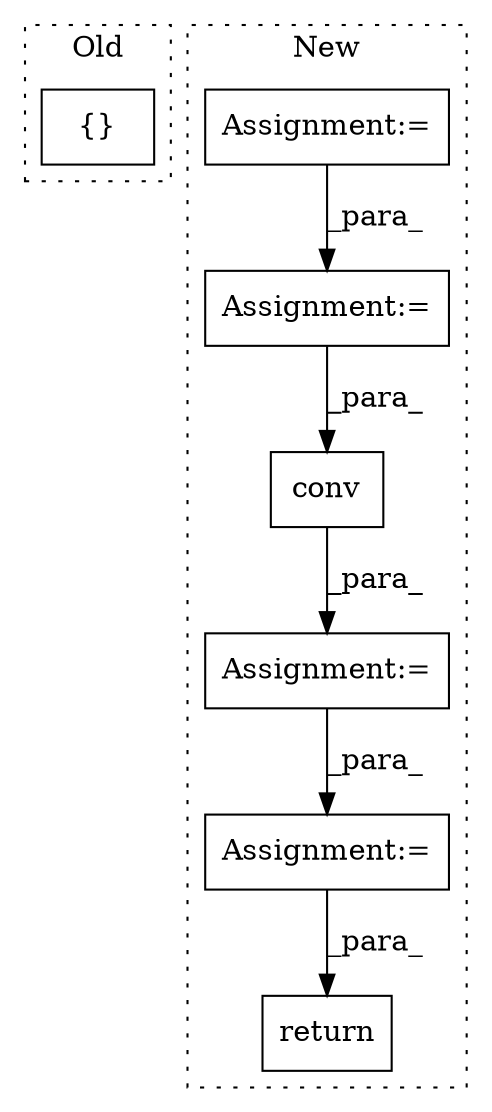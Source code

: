 digraph G {
subgraph cluster0 {
1 [label="{}" a="4" s="5344,5362" l="1,1" shape="box"];
label = "Old";
style="dotted";
}
subgraph cluster1 {
2 [label="conv" a="32" s="9466,9478" l="5,1" shape="box"];
3 [label="Assignment:=" a="7" s="9453" l="1" shape="box"];
4 [label="Assignment:=" a="7" s="10381" l="1" shape="box"];
5 [label="Assignment:=" a="7" s="9277" l="1" shape="box"];
6 [label="Assignment:=" a="7" s="9240" l="1" shape="box"];
7 [label="return" a="41" s="10467" l="7" shape="box"];
label = "New";
style="dotted";
}
2 -> 3 [label="_para_"];
3 -> 4 [label="_para_"];
4 -> 7 [label="_para_"];
5 -> 2 [label="_para_"];
6 -> 5 [label="_para_"];
}